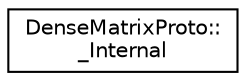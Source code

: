 digraph "Graphical Class Hierarchy"
{
 // LATEX_PDF_SIZE
  edge [fontname="Helvetica",fontsize="10",labelfontname="Helvetica",labelfontsize="10"];
  node [fontname="Helvetica",fontsize="10",shape=record];
  rankdir="LR";
  Node0 [label="DenseMatrixProto::\l_Internal",height=0.2,width=0.4,color="black", fillcolor="white", style="filled",URL="$classoperations__research_1_1sat_1_1_dense_matrix_proto_1_1___internal.html",tooltip=" "];
}
